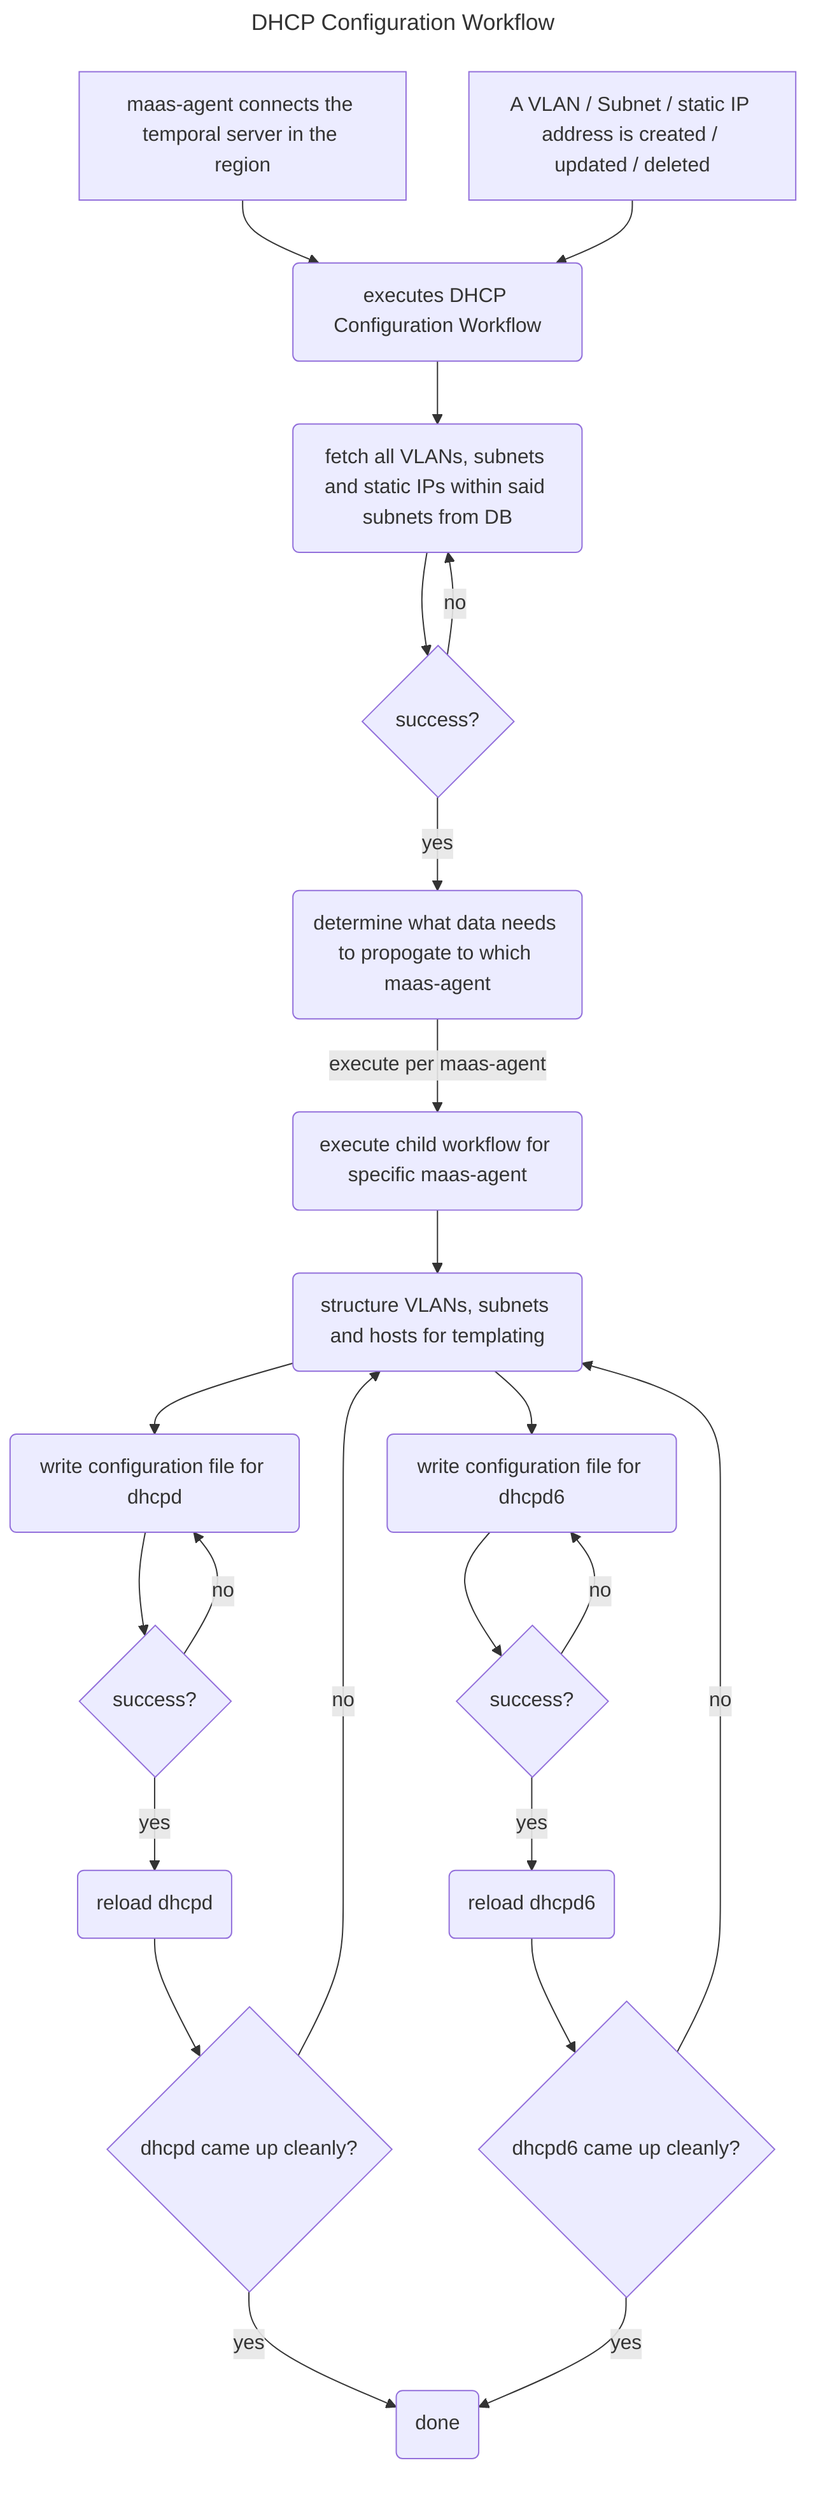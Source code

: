 ---
title: DHCP Configuration Workflow
---
flowchart TD
    A[maas-agent connects the temporal server in the region] --> B(executes DHCP Configuration Workflow)
    C[A VLAN / Subnet / static IP address is created / updated / deleted] --> B(executes DHCP Configuration Workflow)
    B --> D(fetch all VLANs, subnets and static IPs within said subnets from DB)
    D --> E{success?}
    E -->|yes| F(determine what data needs to propogate to which maas-agent)
    E -->|no| D
    F -->|execute per maas-agent| G(execute child workflow for specific maas-agent)
    G --> H(structure VLANs, subnets and hosts for templating)
    H --> I(write configuration file for dhcpd)
    H --> J(write configuration file for dhcpd6)
    I --> K{success?}
    K -->|yes| L(reload dhcpd)
    K -->|no| I
    J --> M{success?}
    M -->|yes| N(reload dhcpd6)
    M -->|no| J
    L --> O{dhcpd came up cleanly?}
    O -->|yes| P(done)
    O -->|no| H
    N --> Q{dhcpd6 came up cleanly?}
    Q -->|yes| P
    Q -->|no| H